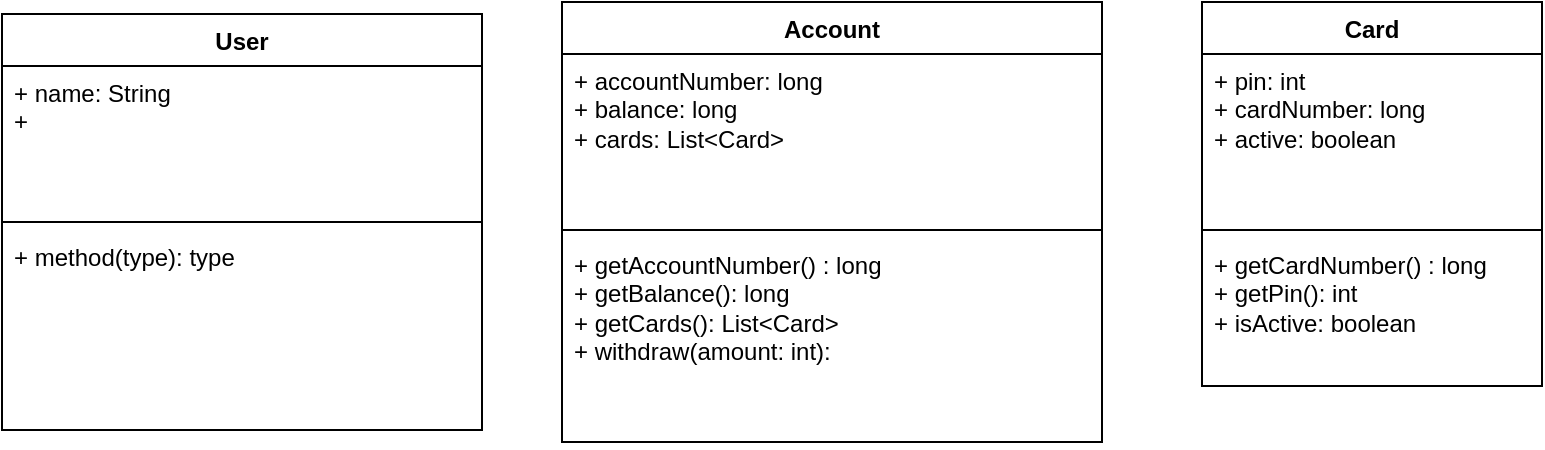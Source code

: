 <mxfile version="23.0.2" type="device">
  <diagram id="C5RBs43oDa-KdzZeNtuy" name="Page-1">
    <mxGraphModel dx="1379" dy="844" grid="1" gridSize="10" guides="1" tooltips="1" connect="1" arrows="1" fold="1" page="1" pageScale="1" pageWidth="827" pageHeight="1169" math="0" shadow="0">
      <root>
        <mxCell id="WIyWlLk6GJQsqaUBKTNV-0" />
        <mxCell id="WIyWlLk6GJQsqaUBKTNV-1" parent="WIyWlLk6GJQsqaUBKTNV-0" />
        <mxCell id="uocDEoeb3X782glxHH4F-0" value="User" style="swimlane;fontStyle=1;align=center;verticalAlign=top;childLayout=stackLayout;horizontal=1;startSize=26;horizontalStack=0;resizeParent=1;resizeParentMax=0;resizeLast=0;collapsible=1;marginBottom=0;whiteSpace=wrap;html=1;" vertex="1" parent="WIyWlLk6GJQsqaUBKTNV-1">
          <mxGeometry x="29" y="60" width="240" height="208" as="geometry" />
        </mxCell>
        <mxCell id="uocDEoeb3X782glxHH4F-1" value="+ name: String&lt;br&gt;+" style="text;strokeColor=none;fillColor=none;align=left;verticalAlign=top;spacingLeft=4;spacingRight=4;overflow=hidden;rotatable=0;points=[[0,0.5],[1,0.5]];portConstraint=eastwest;whiteSpace=wrap;html=1;" vertex="1" parent="uocDEoeb3X782glxHH4F-0">
          <mxGeometry y="26" width="240" height="74" as="geometry" />
        </mxCell>
        <mxCell id="uocDEoeb3X782glxHH4F-2" value="" style="line;strokeWidth=1;fillColor=none;align=left;verticalAlign=middle;spacingTop=-1;spacingLeft=3;spacingRight=3;rotatable=0;labelPosition=right;points=[];portConstraint=eastwest;strokeColor=inherit;" vertex="1" parent="uocDEoeb3X782glxHH4F-0">
          <mxGeometry y="100" width="240" height="8" as="geometry" />
        </mxCell>
        <mxCell id="uocDEoeb3X782glxHH4F-3" value="+ method(type): type" style="text;strokeColor=none;fillColor=none;align=left;verticalAlign=top;spacingLeft=4;spacingRight=4;overflow=hidden;rotatable=0;points=[[0,0.5],[1,0.5]];portConstraint=eastwest;whiteSpace=wrap;html=1;" vertex="1" parent="uocDEoeb3X782glxHH4F-0">
          <mxGeometry y="108" width="240" height="100" as="geometry" />
        </mxCell>
        <mxCell id="uocDEoeb3X782glxHH4F-4" value="Account" style="swimlane;fontStyle=1;align=center;verticalAlign=top;childLayout=stackLayout;horizontal=1;startSize=26;horizontalStack=0;resizeParent=1;resizeParentMax=0;resizeLast=0;collapsible=1;marginBottom=0;whiteSpace=wrap;html=1;" vertex="1" parent="WIyWlLk6GJQsqaUBKTNV-1">
          <mxGeometry x="309" y="54" width="270" height="220" as="geometry" />
        </mxCell>
        <mxCell id="uocDEoeb3X782glxHH4F-5" value="+ accountNumber: long&lt;br&gt;+ balance: long&lt;br&gt;+ cards: List&amp;lt;Card&amp;gt;" style="text;strokeColor=none;fillColor=none;align=left;verticalAlign=top;spacingLeft=4;spacingRight=4;overflow=hidden;rotatable=0;points=[[0,0.5],[1,0.5]];portConstraint=eastwest;whiteSpace=wrap;html=1;" vertex="1" parent="uocDEoeb3X782glxHH4F-4">
          <mxGeometry y="26" width="270" height="84" as="geometry" />
        </mxCell>
        <mxCell id="uocDEoeb3X782glxHH4F-6" value="" style="line;strokeWidth=1;fillColor=none;align=left;verticalAlign=middle;spacingTop=-1;spacingLeft=3;spacingRight=3;rotatable=0;labelPosition=right;points=[];portConstraint=eastwest;strokeColor=inherit;" vertex="1" parent="uocDEoeb3X782glxHH4F-4">
          <mxGeometry y="110" width="270" height="8" as="geometry" />
        </mxCell>
        <mxCell id="uocDEoeb3X782glxHH4F-7" value="+ getAccountNumber() : long&lt;br&gt;+ getBalance(): long&lt;br&gt;+ getCards(): List&amp;lt;Card&amp;gt;&lt;br&gt;+ withdraw(amount: int):&amp;nbsp;&amp;nbsp;" style="text;strokeColor=none;fillColor=none;align=left;verticalAlign=top;spacingLeft=4;spacingRight=4;overflow=hidden;rotatable=0;points=[[0,0.5],[1,0.5]];portConstraint=eastwest;whiteSpace=wrap;html=1;" vertex="1" parent="uocDEoeb3X782glxHH4F-4">
          <mxGeometry y="118" width="270" height="102" as="geometry" />
        </mxCell>
        <mxCell id="uocDEoeb3X782glxHH4F-12" value="Card" style="swimlane;fontStyle=1;align=center;verticalAlign=top;childLayout=stackLayout;horizontal=1;startSize=26;horizontalStack=0;resizeParent=1;resizeParentMax=0;resizeLast=0;collapsible=1;marginBottom=0;whiteSpace=wrap;html=1;" vertex="1" parent="WIyWlLk6GJQsqaUBKTNV-1">
          <mxGeometry x="629" y="54" width="170" height="192" as="geometry" />
        </mxCell>
        <mxCell id="uocDEoeb3X782glxHH4F-13" value="+ pin: int&lt;br style=&quot;border-color: var(--border-color);&quot;&gt;+ cardNumber: long&lt;br&gt;+ active: boolean" style="text;strokeColor=none;fillColor=none;align=left;verticalAlign=top;spacingLeft=4;spacingRight=4;overflow=hidden;rotatable=0;points=[[0,0.5],[1,0.5]];portConstraint=eastwest;whiteSpace=wrap;html=1;" vertex="1" parent="uocDEoeb3X782glxHH4F-12">
          <mxGeometry y="26" width="170" height="84" as="geometry" />
        </mxCell>
        <mxCell id="uocDEoeb3X782glxHH4F-14" value="" style="line;strokeWidth=1;fillColor=none;align=left;verticalAlign=middle;spacingTop=-1;spacingLeft=3;spacingRight=3;rotatable=0;labelPosition=right;points=[];portConstraint=eastwest;strokeColor=inherit;" vertex="1" parent="uocDEoeb3X782glxHH4F-12">
          <mxGeometry y="110" width="170" height="8" as="geometry" />
        </mxCell>
        <mxCell id="uocDEoeb3X782glxHH4F-15" value="+ getCardNumber() : long&lt;br&gt;+ getPin(): int&lt;br&gt;+ isActive: boolean" style="text;strokeColor=none;fillColor=none;align=left;verticalAlign=top;spacingLeft=4;spacingRight=4;overflow=hidden;rotatable=0;points=[[0,0.5],[1,0.5]];portConstraint=eastwest;whiteSpace=wrap;html=1;" vertex="1" parent="uocDEoeb3X782glxHH4F-12">
          <mxGeometry y="118" width="170" height="74" as="geometry" />
        </mxCell>
      </root>
    </mxGraphModel>
  </diagram>
</mxfile>
